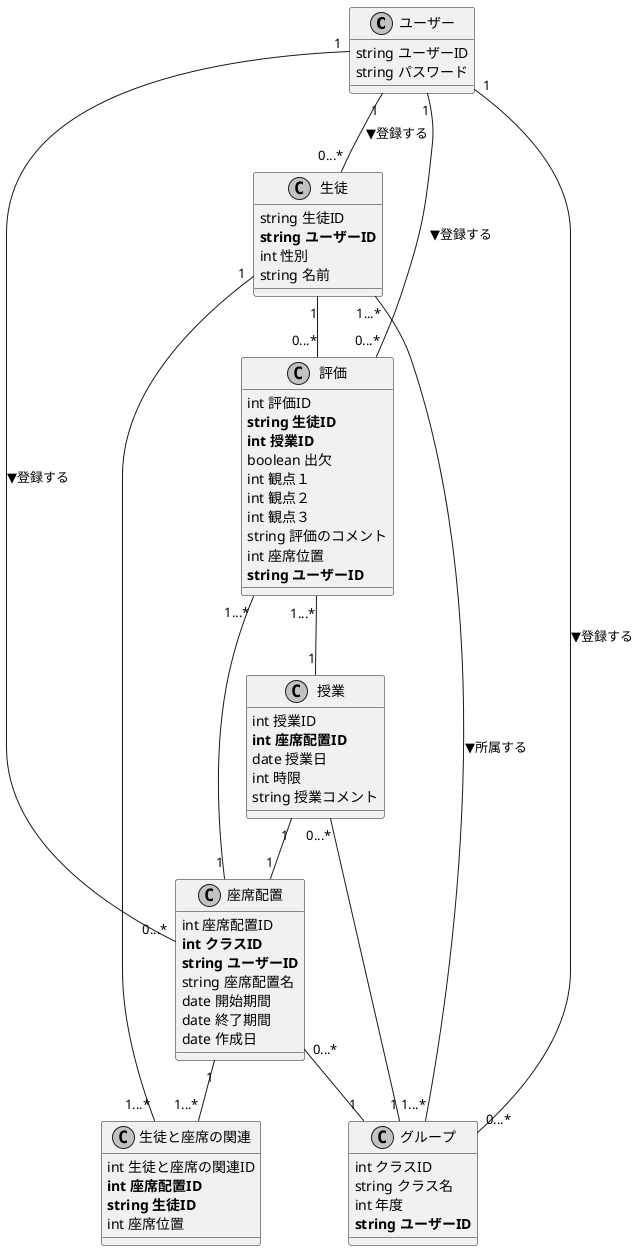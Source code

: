 @startuml class_diagram
skinparam monochrome true
skinparam shadowing false
' クラスを定義

class ユーザー{
    string ユーザーID
    string パスワード
}

class 生徒{
    string 生徒ID
    **string ユーザーID**
    int 性別
    string 名前
}
class グループ{
    int クラスID
    string クラス名
    int 年度
    **string ユーザーID**
}

class 座席配置{
    int 座席配置ID
    **int クラスID**
    **string ユーザーID**
    string 座席配置名
    date 開始期間
    date 終了期間
    date 作成日
}
class 生徒と座席の関連{
    int 生徒と座席の関連ID
    **int 座席配置ID**
    **string 生徒ID**
    int 座席位置
}
class 評価{
    int 評価ID
    **string 生徒ID**
    **int 授業ID**
    boolean 出欠
    int 観点１
    int 観点２
    int 観点３
    string 評価のコメント
    int 座席位置
    **string ユーザーID**
}

class 授業{
    int 授業ID
    **int 座席配置ID**
    date 授業日
    int 時限
    string 授業コメント
}


' 関係を定義
'left to right direction

座席配置 "1"--"1...*" 生徒と座席の関連
評価 "1...*" -- "1"  授業
生徒 "1...*" -- "1...*" グループ :▼所属する
生徒"1" -- "0...*" 評価
ユーザー"1" -- "0...*" 生徒 :▼登録する
ユーザー"1" -- "0...*" 座席配置 :▼登録する
ユーザー"1" -- "0...*" グループ :▼登録する
座席配置 "0...*" -- "1"グループ
生徒と座席の関連 "1...*" -- "1" 生徒
評価 "0...*" -- "1" ユーザー :▼登録する
授業 "0...*"-- "1"グループ
座席配置 "1"--"1...*" 評価
授業 "1"-- "1" 座席配置
' umlの終了を宣言
@enduml